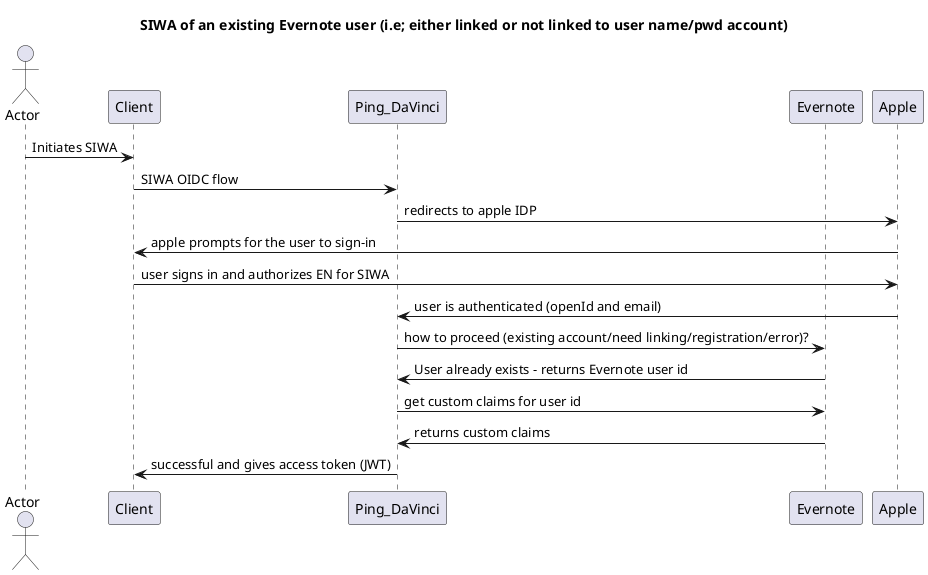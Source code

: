 @startuml
title SIWA of an existing Evernote user (i.e; either linked or not linked to user name/pwd account)
actor Actor as User
participant Client
participant Ping_DaVinci
participant Evernote
User->Client: Initiates SIWA
Client->Ping_DaVinci: SIWA OIDC flow
Ping_DaVinci->Apple: redirects to apple IDP
Apple->Client: apple prompts for the user to sign-in
Client->Apple: user signs in and authorizes EN for SIWA
Apple->Ping_DaVinci: user is authenticated (openId and email)
Ping_DaVinci->Evernote: how to proceed (existing account/need linking/registration/error)?
Evernote->Ping_DaVinci: User already exists - returns Evernote user id
Ping_DaVinci->Evernote: get custom claims for user id
Evernote->Ping_DaVinci: returns custom claims
Ping_DaVinci->Client: successful and gives access token (JWT)
@enduml